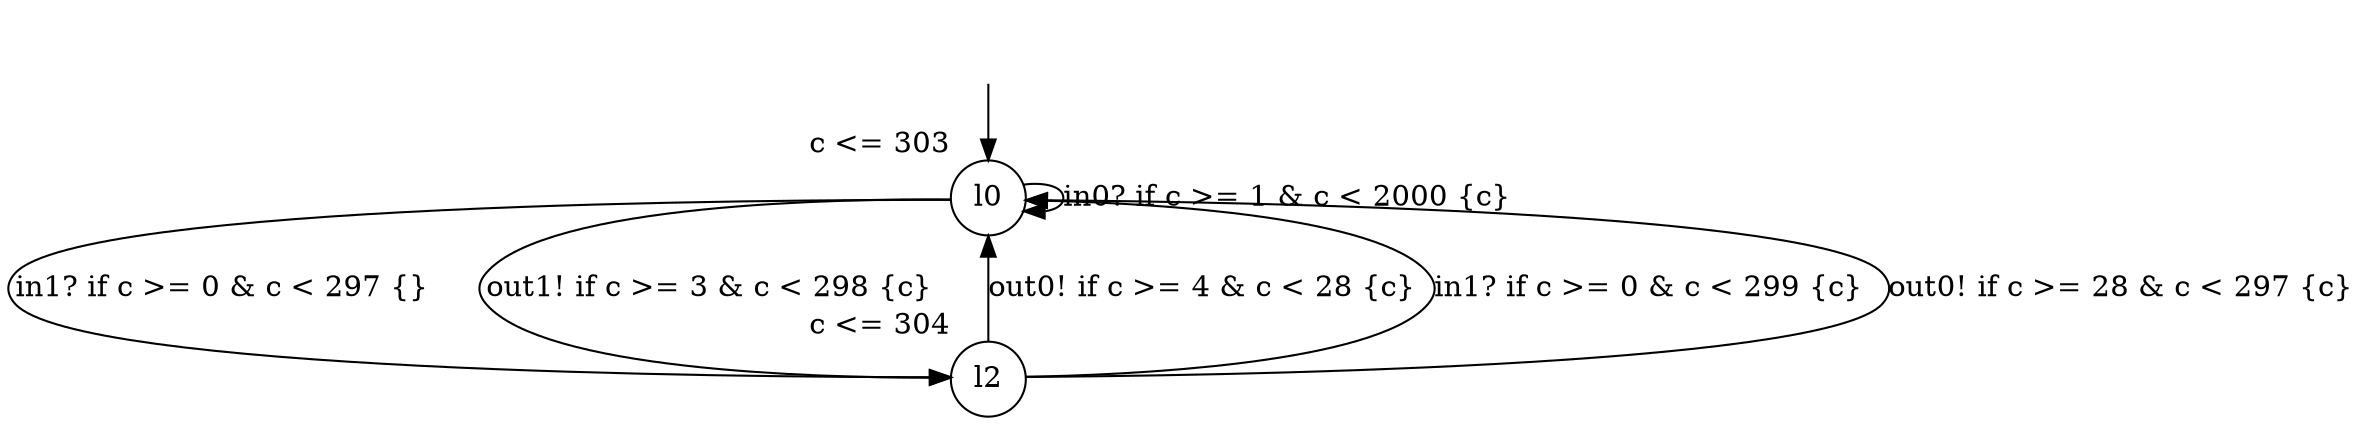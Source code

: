 digraph g {
__start0 [label="" shape="none"];
l0 [shape="circle" margin=0 label="l0", xlabel="c <= 303"];
l2 [shape="circle" margin=0 label="l2", xlabel="c <= 304"];
l0 -> l0 [label="in0? if c >= 1 & c < 2000 {c} "];
l0 -> l2 [label="in1? if c >= 0 & c < 297 {} "];
l0 -> l2 [label="out1! if c >= 3 & c < 298 {c} "];
l2 -> l0 [label="out0! if c >= 4 & c < 28 {c} "];
l2 -> l0 [label="in1? if c >= 0 & c < 299 {c} "];
l2 -> l0 [label="out0! if c >= 28 & c < 297 {c} "];
__start0 -> l0;
}
